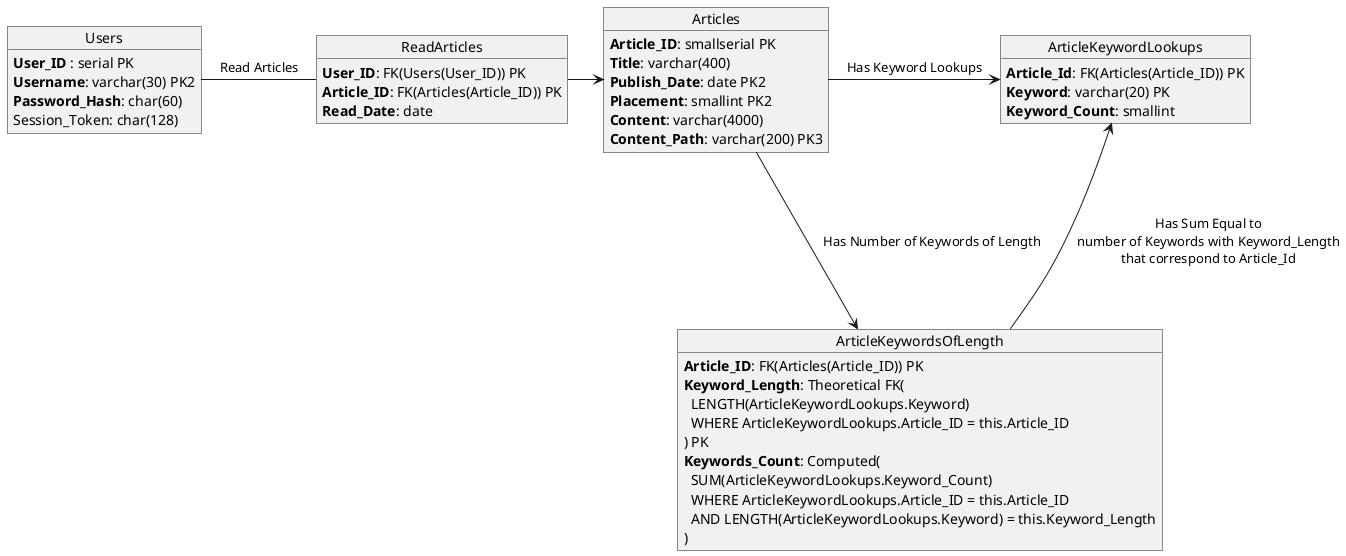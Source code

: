 @startuml

object Users {
  **User_ID** : serial PK
  **Username**: varchar(30) PK2
  **Password_Hash**: char(60)
  Session_Token: char(128)
}

object ReadArticles {
  **User_ID**: FK(Users(User_ID)) PK
  **Article_ID**: FK(Articles(Article_ID)) PK
  **Read_Date**: date
}

object Articles {
  **Article_ID**: smallserial PK
  **Title**: varchar(400)
  **Publish_Date**: date PK2
  **Placement**: smallint PK2
  **Content**: varchar(4000)
  **Content_Path**: varchar(200) PK3
}

object ArticleKeywordLookups {
  **Article_Id**: FK(Articles(Article_ID)) PK
  **Keyword**: varchar(20) PK
  **Keyword_Count**: smallint
}

object ArticleKeywordsOfLength {
  **Article_ID**: FK(Articles(Article_ID)) PK
  **Keyword_Length**: Theoretical FK(\n  LENGTH(ArticleKeywordLookups.Keyword)\n  WHERE ArticleKeywordLookups.Article_ID = this.Article_ID\n) PK
  **Keywords_Count**: Computed(\n  SUM(ArticleKeywordLookups.Keyword_Count)\n  WHERE ArticleKeywordLookups.Article_ID = this.Article_ID\n  AND LENGTH(ArticleKeywordLookups.Keyword) = this.Keyword_Length\n) 
}

Users -r- ReadArticles: Read Articles
ReadArticles-r->Articles

Articles->ArticleKeywordLookups: Has Keyword Lookups
Articles-d-->ArticleKeywordsOfLength: Has Number of Keywords of Length
ArticleKeywordsOfLength-u-->ArticleKeywordLookups: Has Sum Equal to\nnumber of Keywords with Keyword_Length\nthat correspond to Article_Id
@enduml